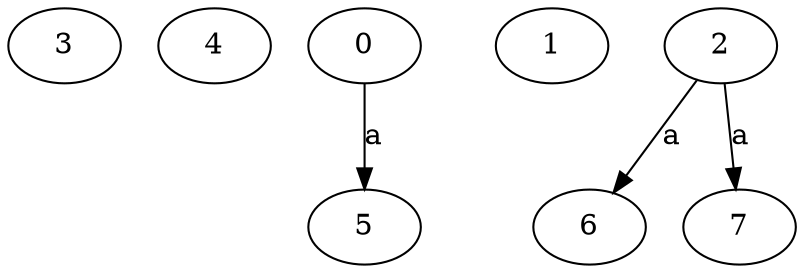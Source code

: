 strict digraph  {
3;
4;
0;
1;
5;
2;
6;
7;
0 -> 5  [label=a];
2 -> 6  [label=a];
2 -> 7  [label=a];
}
